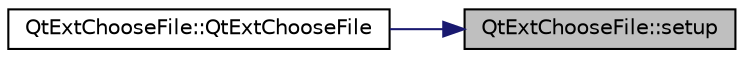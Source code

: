 digraph "QtExtChooseFile::setup"
{
 // LATEX_PDF_SIZE
  edge [fontname="Helvetica",fontsize="10",labelfontname="Helvetica",labelfontsize="10"];
  node [fontname="Helvetica",fontsize="10",shape=record];
  rankdir="RL";
  Node1 [label="QtExtChooseFile::setup",height=0.2,width=0.4,color="black", fillcolor="grey75", style="filled", fontcolor="black",tooltip=" "];
  Node1 -> Node2 [dir="back",color="midnightblue",fontsize="10",style="solid",fontname="Helvetica"];
  Node2 [label="QtExtChooseFile::QtExtChooseFile",height=0.2,width=0.4,color="black", fillcolor="white", style="filled",URL="$class_qt_ext_choose_file.html#a1ef71cd7098d8670de4edd83705bd0a0",tooltip=" "];
}
